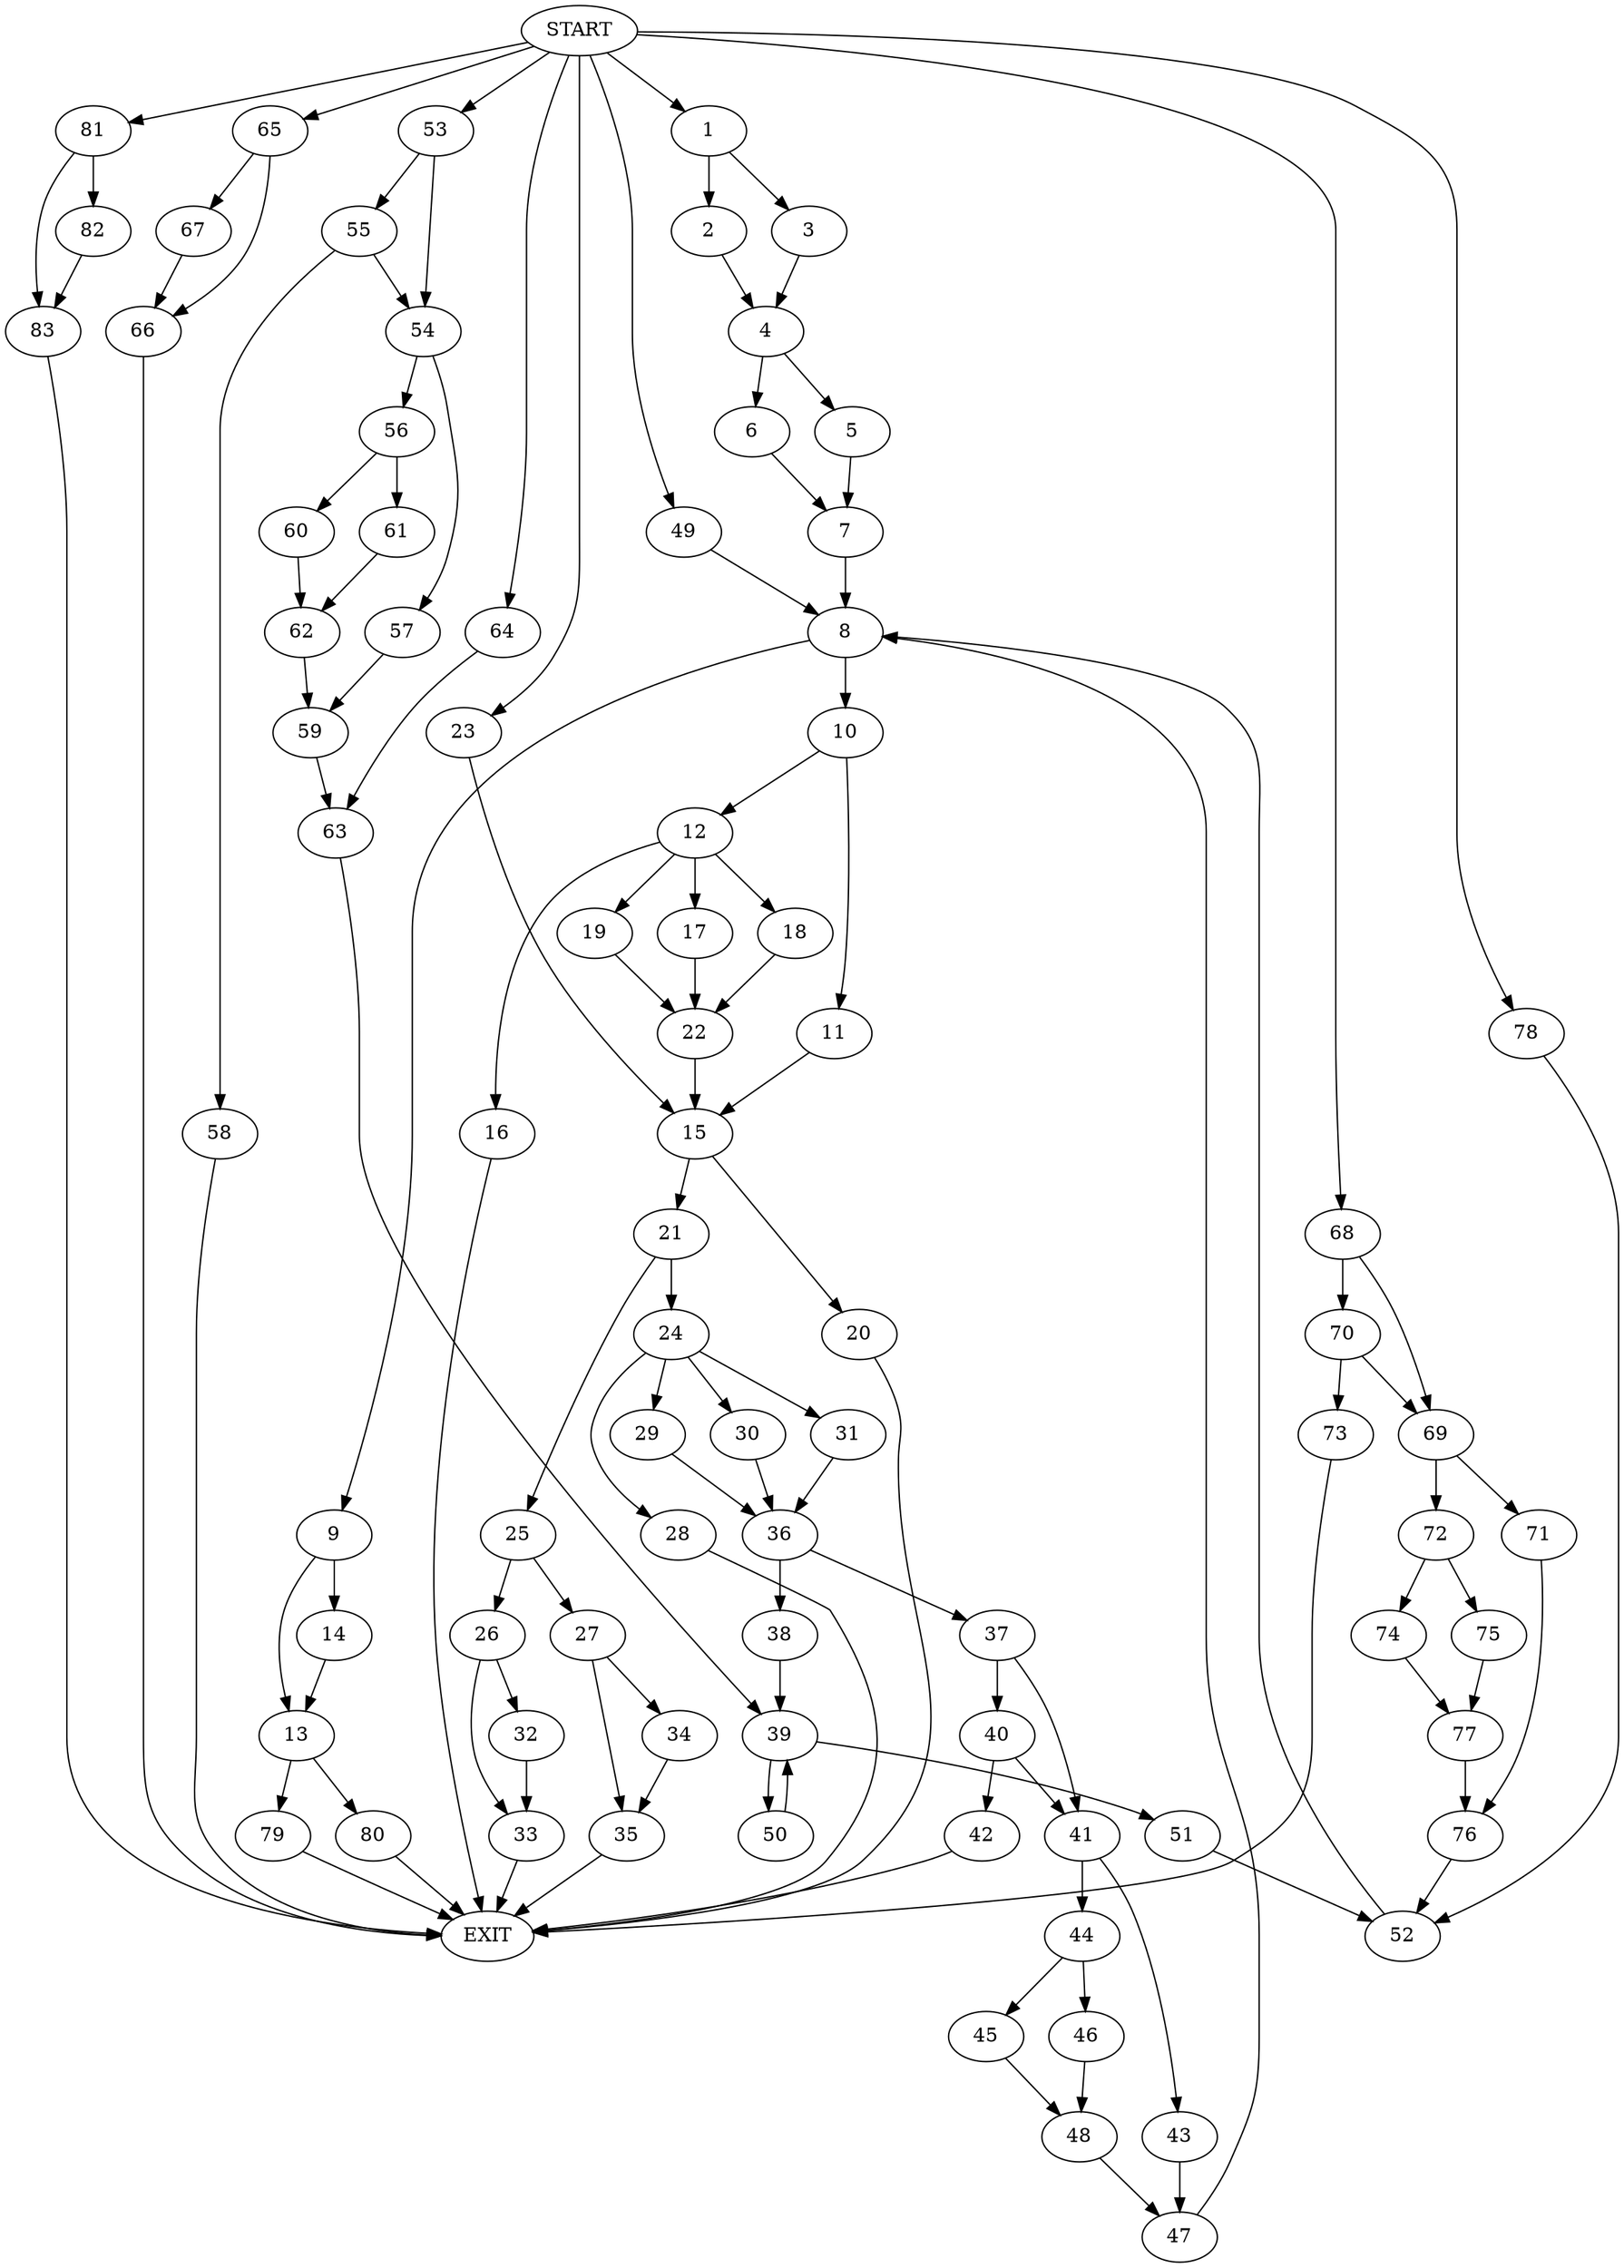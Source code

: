 digraph {
0 [label="START"]
84 [label="EXIT"]
0 -> 1
1 -> 2
1 -> 3
2 -> 4
3 -> 4
4 -> 5
4 -> 6
6 -> 7
5 -> 7
7 -> 8
8 -> 9
8 -> 10
10 -> 11
10 -> 12
9 -> 13
9 -> 14
11 -> 15
12 -> 16
12 -> 17
12 -> 18
12 -> 19
15 -> 20
15 -> 21
16 -> 84
18 -> 22
19 -> 22
17 -> 22
22 -> 15
0 -> 23
23 -> 15
21 -> 24
21 -> 25
20 -> 84
25 -> 26
25 -> 27
24 -> 28
24 -> 29
24 -> 30
24 -> 31
26 -> 32
26 -> 33
27 -> 34
27 -> 35
32 -> 33
33 -> 84
35 -> 84
34 -> 35
30 -> 36
29 -> 36
28 -> 84
31 -> 36
36 -> 37
36 -> 38
38 -> 39
37 -> 40
37 -> 41
40 -> 41
40 -> 42
41 -> 43
41 -> 44
42 -> 84
44 -> 45
44 -> 46
43 -> 47
46 -> 48
45 -> 48
48 -> 47
47 -> 8
0 -> 49
49 -> 8
39 -> 50
39 -> 51
50 -> 39
51 -> 52
0 -> 53
53 -> 54
53 -> 55
54 -> 56
54 -> 57
55 -> 54
55 -> 58
58 -> 84
57 -> 59
56 -> 60
56 -> 61
61 -> 62
60 -> 62
62 -> 59
59 -> 63
63 -> 39
0 -> 64
64 -> 63
0 -> 65
65 -> 66
65 -> 67
66 -> 84
67 -> 66
52 -> 8
0 -> 68
68 -> 69
68 -> 70
69 -> 71
69 -> 72
70 -> 69
70 -> 73
73 -> 84
72 -> 74
72 -> 75
71 -> 76
75 -> 77
74 -> 77
77 -> 76
76 -> 52
0 -> 78
78 -> 52
14 -> 13
13 -> 79
13 -> 80
0 -> 81
81 -> 82
81 -> 83
82 -> 83
83 -> 84
79 -> 84
80 -> 84
}
